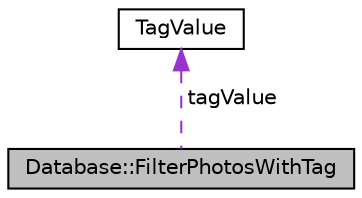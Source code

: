 digraph "Database::FilterPhotosWithTag"
{
 // LATEX_PDF_SIZE
  edge [fontname="Helvetica",fontsize="10",labelfontname="Helvetica",labelfontsize="10"];
  node [fontname="Helvetica",fontsize="10",shape=record];
  Node1 [label="Database::FilterPhotosWithTag",height=0.2,width=0.4,color="black", fillcolor="grey75", style="filled", fontcolor="black",tooltip=" "];
  Node2 -> Node1 [dir="back",color="darkorchid3",fontsize="10",style="dashed",label=" tagValue" ,fontname="Helvetica"];
  Node2 [label="TagValue",height=0.2,width=0.4,color="black", fillcolor="white", style="filled",URL="$class_tag_value.html",tooltip=" "];
}
